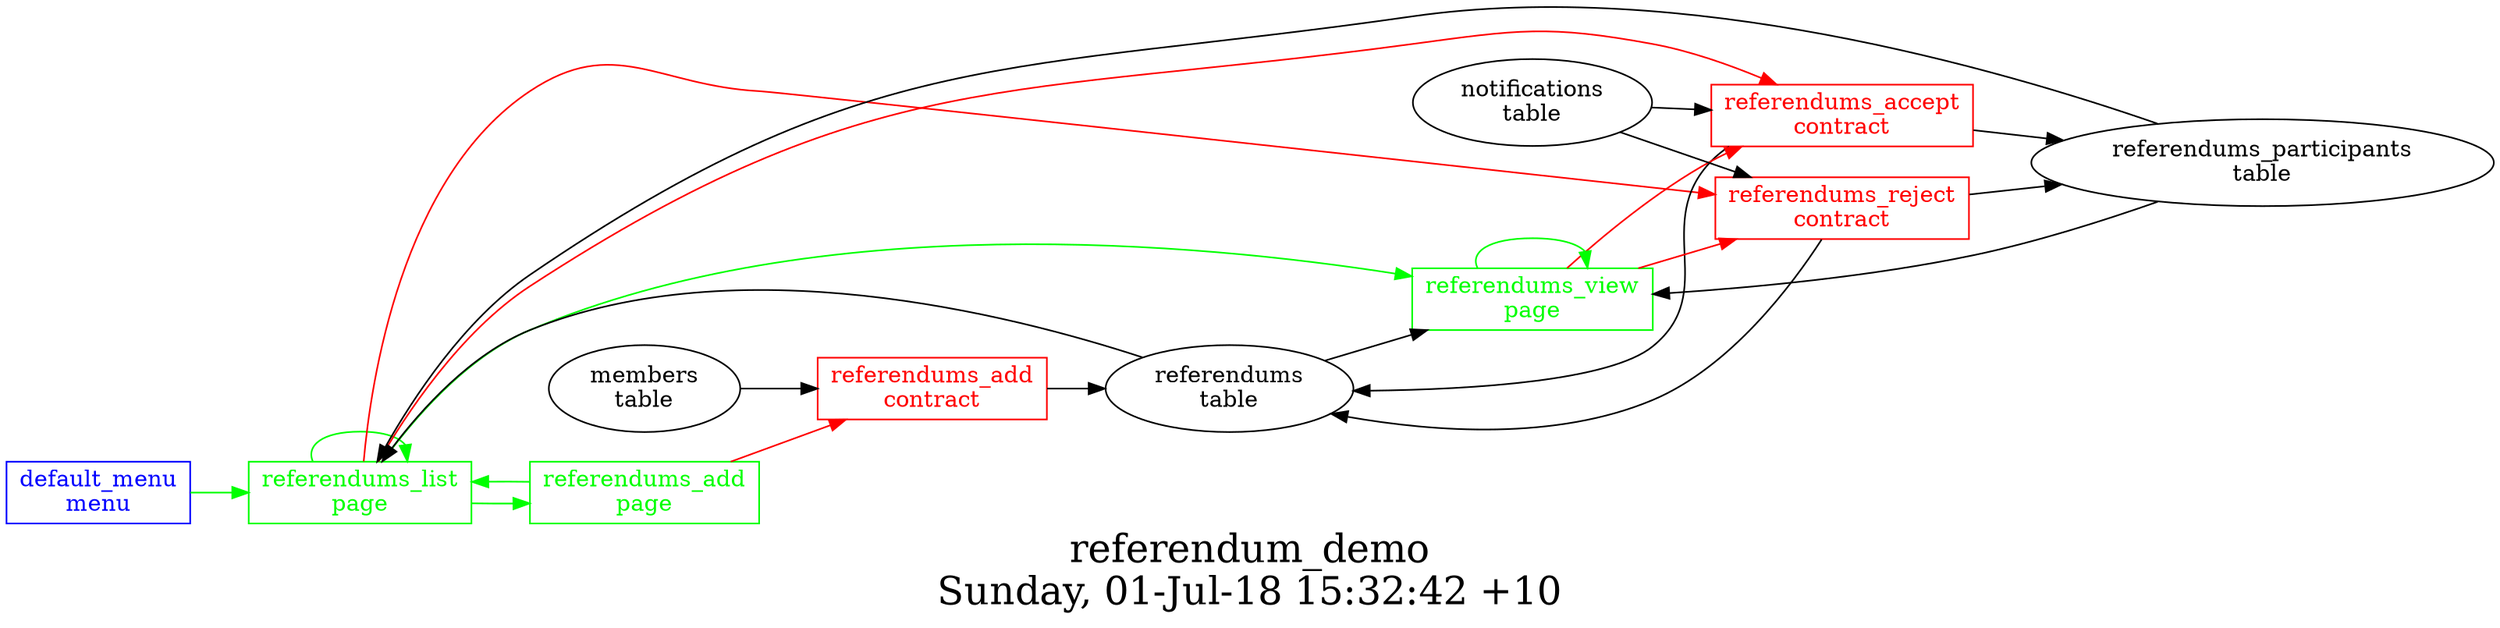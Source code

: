 digraph G {
fontsize="24";
label="referendum_demo\nSunday, 01-Jul-18 15:32:42 +10";
nojustify=true;
ordering=out;
rankdir=LR;
size="30";
"default_menu\nmenu" -> "referendums_list\npage"  [ color=green ]
"default_menu\nmenu" [color=blue, fontcolor=blue, group=menus, shape=record];
"referendums_add\npage" -> "referendums_add\ncontract"  [ color=red ]
"referendums_add\npage" -> "referendums_list\npage"  [ color=green ]
"referendums_add\npage" [color=green, fontcolor=green, group=pages, shape=record];
"referendums_list\npage" -> "referendums_reject\ncontract"  [ color=red ]
"referendums_list\npage" -> "referendums_accept\ncontract"  [ color=red ]
"referendums\ntable" -> "referendums_list\npage"
"referendums_participants\ntable" -> "referendums_list\npage"
"referendums_list\npage" -> "referendums_view\npage"  [ color=green ]
"referendums_list\npage" -> "referendums_list\npage"  [ color=green ]
"referendums_list\npage" -> "referendums_add\npage"  [ color=green ]
"referendums_list\npage" [color=green, fontcolor=green, group=pages, shape=record];
"referendums_view\npage" -> "referendums_accept\ncontract"  [ color=red ]
"referendums_view\npage" -> "referendums_reject\ncontract"  [ color=red ]
"referendums\ntable" -> "referendums_view\npage"
"referendums_participants\ntable" -> "referendums_view\npage"
"referendums_view\npage" -> "referendums_view\npage"  [ color=green ]
"referendums_view\npage" [color=green, fontcolor=green, group=pages, shape=record];
"referendums_accept\ncontract" -> "referendums\ntable"  [ color="" ]
"referendums_accept\ncontract" -> "referendums_participants\ntable"  [ color="" ]
"notifications\ntable" -> "referendums_accept\ncontract"
"referendums_accept\ncontract" [color=red, fontcolor=red, group=contracts, shape=record];
"referendums_add\ncontract" -> "referendums\ntable"  [ color="" ]
"members\ntable" -> "referendums_add\ncontract"
"referendums_add\ncontract" [color=red, fontcolor=red, group=contracts, shape=record];
"referendums_reject\ncontract" -> "referendums\ntable"  [ color="" ]
"referendums_reject\ncontract" -> "referendums_participants\ntable"  [ color="" ]
"notifications\ntable" -> "referendums_reject\ncontract"
"referendums_reject\ncontract" [color=red, fontcolor=red, group=contracts, shape=record];
"referendums\ntable" [color="", fontcolor="", group=tables, shape=""];
"referendums_participants\ntable" [color="", fontcolor="", group=tables, shape=""];
}
